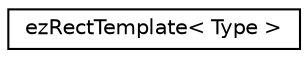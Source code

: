 digraph "Graphical Class Hierarchy"
{
 // LATEX_PDF_SIZE
  edge [fontname="Helvetica",fontsize="10",labelfontname="Helvetica",labelfontsize="10"];
  node [fontname="Helvetica",fontsize="10",shape=record];
  rankdir="LR";
  Node0 [label="ezRectTemplate\< Type \>",height=0.2,width=0.4,color="black", fillcolor="white", style="filled",URL="$de/dd8/classez_rect_template.htm",tooltip="A simple rectangle class templated on the type for x, y and width, height."];
}
